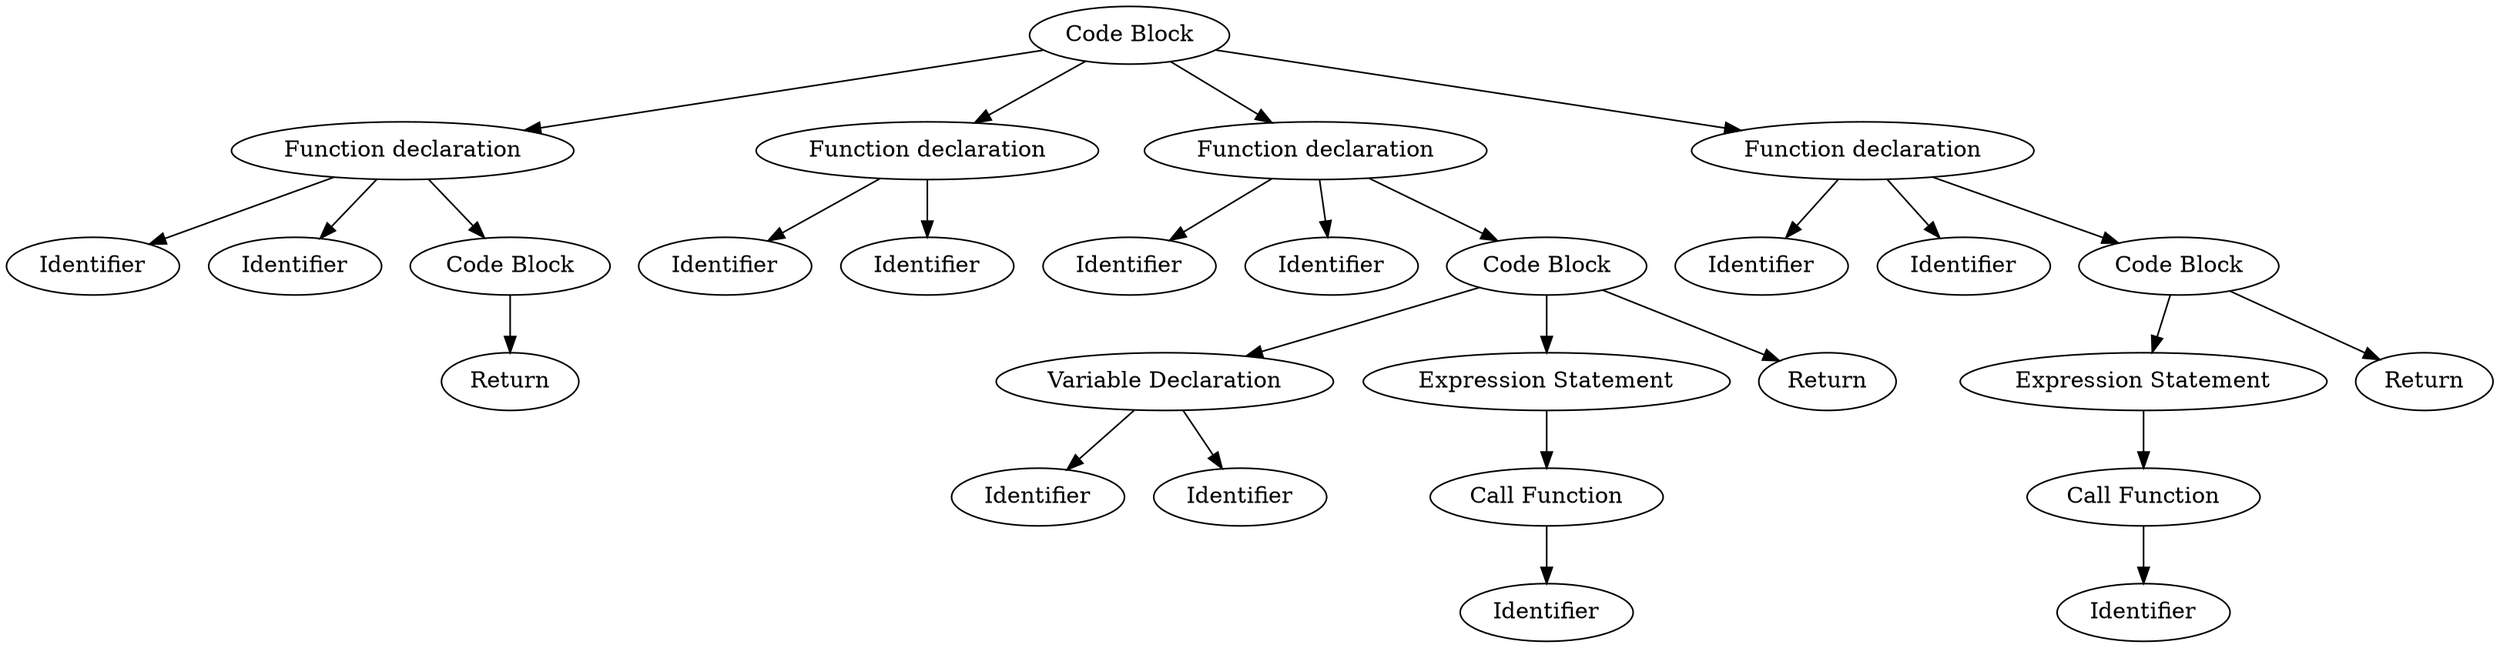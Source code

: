 #@startdot
digraph AST{
node10[label="Code Block"]
node9[label="Function declaration"]
node1[label="Identifier"]
node2[label="Identifier"]
node8[label="Code Block"]
node7[label="Return"]
node8->node7
node9->node8
node9->node1
node9->node2
node10->node9
node16[label="Function declaration"]
node11[label="Identifier"]
node12[label="Identifier"]
node16->node11
node16->node12
node10->node16
node37[label="Function declaration"]
node17[label="Identifier"]
node18[label="Identifier"]
node30[label="Code Block"]
node29[label="Variable Declaration"]
node22[label="Identifier"]
node23[label="Identifier"]
node29->node22
node29->node23
node30->node29
node34[label="Expression Statement"]
node33[label="Call Function"]
node31[label="Identifier"]
node33->node31
node34->node33
node30->node34
node36[label="Return"]
node30->node36
node37->node30
node37->node17
node37->node18
node10->node37
node47[label="Function declaration"]
node38[label="Identifier"]
node39[label="Identifier"]
node44[label="Code Block"]
node43[label="Expression Statement"]
node42[label="Call Function"]
node40[label="Identifier"]
node42->node40
node43->node42
node44->node43
node46[label="Return"]
node44->node46
node47->node44
node47->node38
node47->node39
node10->node47
}
#@enddot